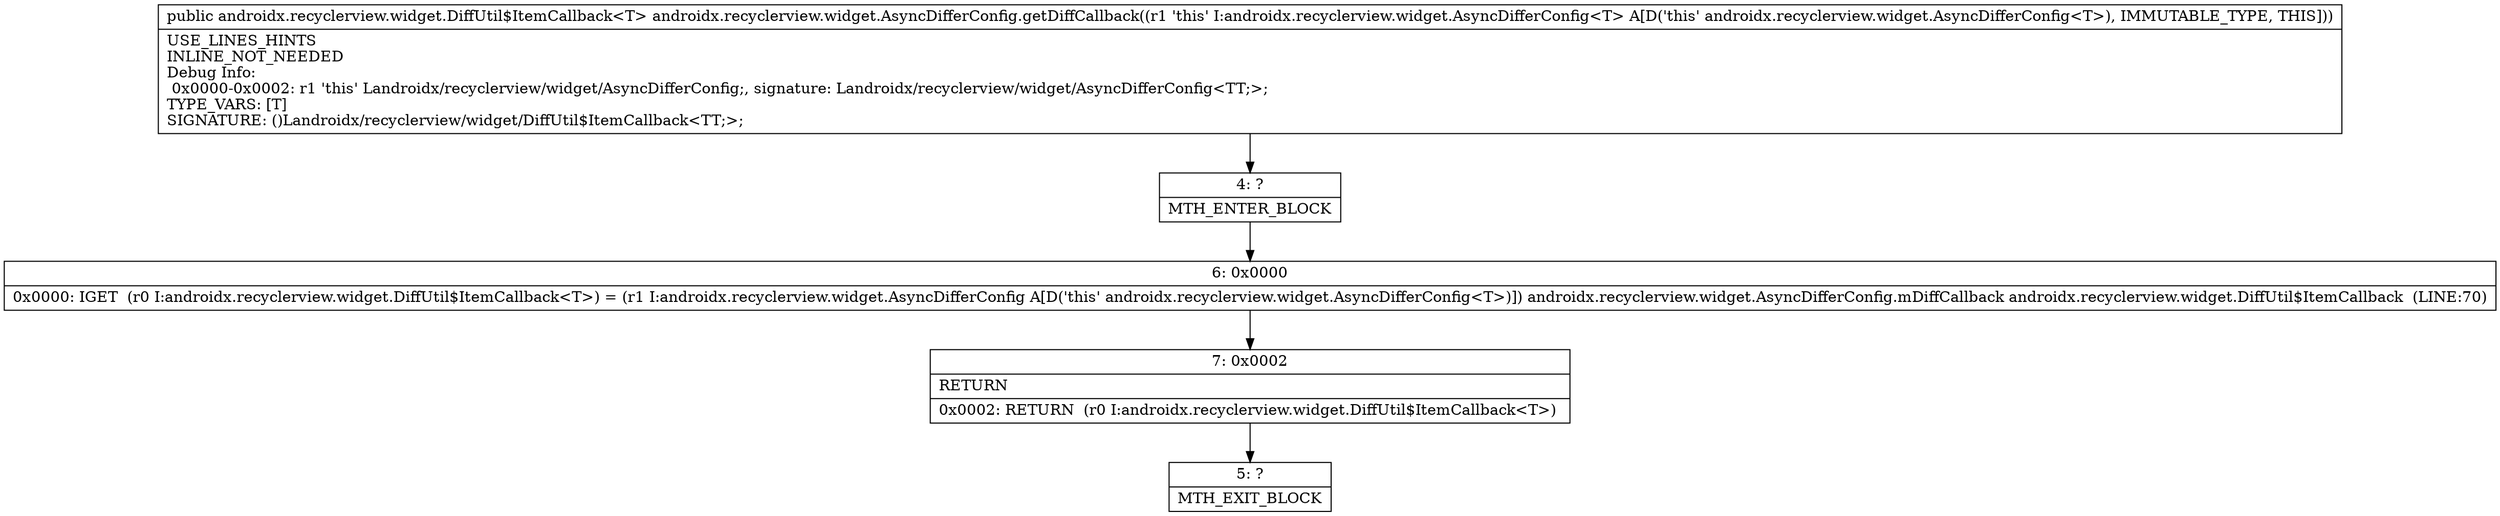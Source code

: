 digraph "CFG forandroidx.recyclerview.widget.AsyncDifferConfig.getDiffCallback()Landroidx\/recyclerview\/widget\/DiffUtil$ItemCallback;" {
Node_4 [shape=record,label="{4\:\ ?|MTH_ENTER_BLOCK\l}"];
Node_6 [shape=record,label="{6\:\ 0x0000|0x0000: IGET  (r0 I:androidx.recyclerview.widget.DiffUtil$ItemCallback\<T\>) = (r1 I:androidx.recyclerview.widget.AsyncDifferConfig A[D('this' androidx.recyclerview.widget.AsyncDifferConfig\<T\>)]) androidx.recyclerview.widget.AsyncDifferConfig.mDiffCallback androidx.recyclerview.widget.DiffUtil$ItemCallback  (LINE:70)\l}"];
Node_7 [shape=record,label="{7\:\ 0x0002|RETURN\l|0x0002: RETURN  (r0 I:androidx.recyclerview.widget.DiffUtil$ItemCallback\<T\>) \l}"];
Node_5 [shape=record,label="{5\:\ ?|MTH_EXIT_BLOCK\l}"];
MethodNode[shape=record,label="{public androidx.recyclerview.widget.DiffUtil$ItemCallback\<T\> androidx.recyclerview.widget.AsyncDifferConfig.getDiffCallback((r1 'this' I:androidx.recyclerview.widget.AsyncDifferConfig\<T\> A[D('this' androidx.recyclerview.widget.AsyncDifferConfig\<T\>), IMMUTABLE_TYPE, THIS]))  | USE_LINES_HINTS\lINLINE_NOT_NEEDED\lDebug Info:\l  0x0000\-0x0002: r1 'this' Landroidx\/recyclerview\/widget\/AsyncDifferConfig;, signature: Landroidx\/recyclerview\/widget\/AsyncDifferConfig\<TT;\>;\lTYPE_VARS: [T]\lSIGNATURE: ()Landroidx\/recyclerview\/widget\/DiffUtil$ItemCallback\<TT;\>;\l}"];
MethodNode -> Node_4;Node_4 -> Node_6;
Node_6 -> Node_7;
Node_7 -> Node_5;
}

